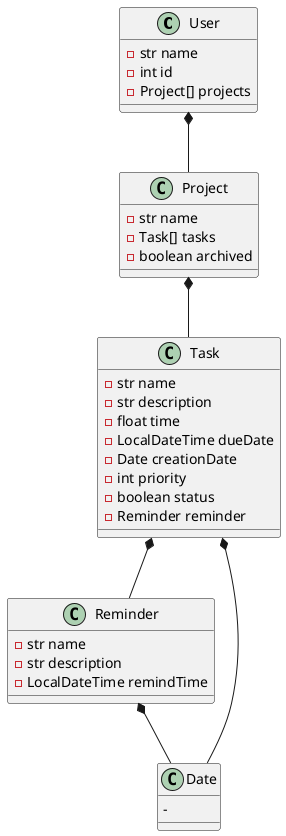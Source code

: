 @startuml
'https://plantuml.com/class-diagram


User *-- Project
Project *-- Task
Task *-- Reminder
Task *-- Date
Reminder *-- Date

class Task {
- str name
- str description
- float time
- LocalDateTime dueDate
- Date creationDate
- int priority
- boolean status
- Reminder reminder
}

class Project {
- str name
- Task[] tasks
- boolean archived
}

class User{
- str name
- int id
- Project[] projects
}

class Reminder{
- str name
- str description
- LocalDateTime remindTime
}

class Date{
-
}

@enduml
